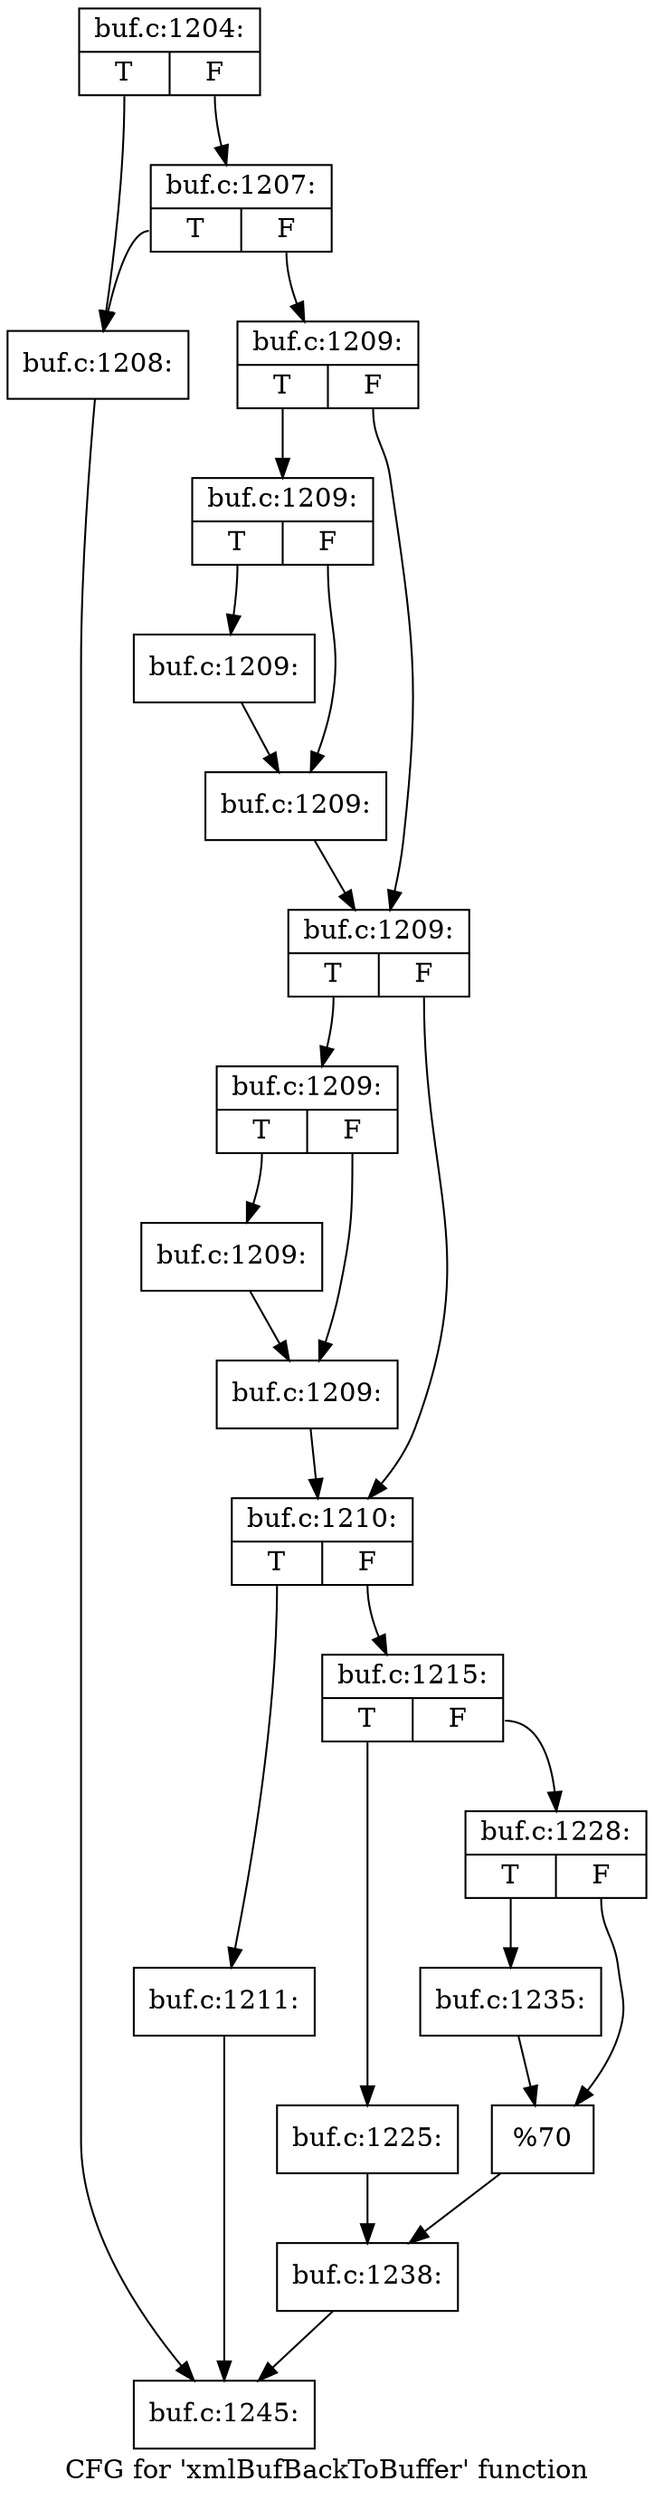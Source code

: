 digraph "CFG for 'xmlBufBackToBuffer' function" {
	label="CFG for 'xmlBufBackToBuffer' function";

	Node0x5645130 [shape=record,label="{buf.c:1204:|{<s0>T|<s1>F}}"];
	Node0x5645130:s0 -> Node0x56453e0;
	Node0x5645130:s1 -> Node0x5645480;
	Node0x5645480 [shape=record,label="{buf.c:1207:|{<s0>T|<s1>F}}"];
	Node0x5645480:s0 -> Node0x56453e0;
	Node0x5645480:s1 -> Node0x5645430;
	Node0x56453e0 [shape=record,label="{buf.c:1208:}"];
	Node0x56453e0 -> Node0x564ab00;
	Node0x5645430 [shape=record,label="{buf.c:1209:|{<s0>T|<s1>F}}"];
	Node0x5645430:s0 -> Node0x564b890;
	Node0x5645430:s1 -> Node0x564b8e0;
	Node0x564b890 [shape=record,label="{buf.c:1209:|{<s0>T|<s1>F}}"];
	Node0x564b890:s0 -> Node0x564be60;
	Node0x564b890:s1 -> Node0x564beb0;
	Node0x564be60 [shape=record,label="{buf.c:1209:}"];
	Node0x564be60 -> Node0x564beb0;
	Node0x564beb0 [shape=record,label="{buf.c:1209:}"];
	Node0x564beb0 -> Node0x564b8e0;
	Node0x564b8e0 [shape=record,label="{buf.c:1209:|{<s0>T|<s1>F}}"];
	Node0x564b8e0:s0 -> Node0x564c550;
	Node0x564b8e0:s1 -> Node0x564c5a0;
	Node0x564c550 [shape=record,label="{buf.c:1209:|{<s0>T|<s1>F}}"];
	Node0x564c550:s0 -> Node0x564cb20;
	Node0x564c550:s1 -> Node0x564cb70;
	Node0x564cb20 [shape=record,label="{buf.c:1209:}"];
	Node0x564cb20 -> Node0x564cb70;
	Node0x564cb70 [shape=record,label="{buf.c:1209:}"];
	Node0x564cb70 -> Node0x564c5a0;
	Node0x564c5a0 [shape=record,label="{buf.c:1210:|{<s0>T|<s1>F}}"];
	Node0x564c5a0:s0 -> Node0x564d270;
	Node0x564c5a0:s1 -> Node0x564d2c0;
	Node0x564d270 [shape=record,label="{buf.c:1211:}"];
	Node0x564d270 -> Node0x564ab00;
	Node0x564d2c0 [shape=record,label="{buf.c:1215:|{<s0>T|<s1>F}}"];
	Node0x564d2c0:s0 -> Node0x564dd10;
	Node0x564d2c0:s1 -> Node0x564ddb0;
	Node0x564dd10 [shape=record,label="{buf.c:1225:}"];
	Node0x564dd10 -> Node0x564dd60;
	Node0x564ddb0 [shape=record,label="{buf.c:1228:|{<s0>T|<s1>F}}"];
	Node0x564ddb0:s0 -> Node0x52b80e0;
	Node0x564ddb0:s1 -> Node0x5593780;
	Node0x52b80e0 [shape=record,label="{buf.c:1235:}"];
	Node0x52b80e0 -> Node0x5593780;
	Node0x5593780 [shape=record,label="{%70}"];
	Node0x5593780 -> Node0x564dd60;
	Node0x564dd60 [shape=record,label="{buf.c:1238:}"];
	Node0x564dd60 -> Node0x564ab00;
	Node0x564ab00 [shape=record,label="{buf.c:1245:}"];
}
